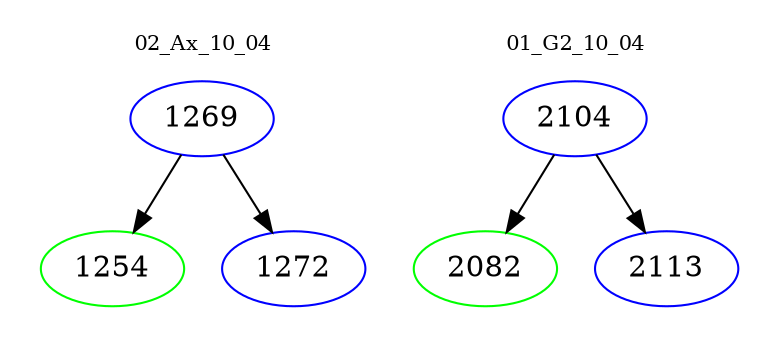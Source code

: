 digraph{
subgraph cluster_0 {
color = white
label = "02_Ax_10_04";
fontsize=10;
T0_1269 [label="1269", color="blue"]
T0_1269 -> T0_1254 [color="black"]
T0_1254 [label="1254", color="green"]
T0_1269 -> T0_1272 [color="black"]
T0_1272 [label="1272", color="blue"]
}
subgraph cluster_1 {
color = white
label = "01_G2_10_04";
fontsize=10;
T1_2104 [label="2104", color="blue"]
T1_2104 -> T1_2082 [color="black"]
T1_2082 [label="2082", color="green"]
T1_2104 -> T1_2113 [color="black"]
T1_2113 [label="2113", color="blue"]
}
}
